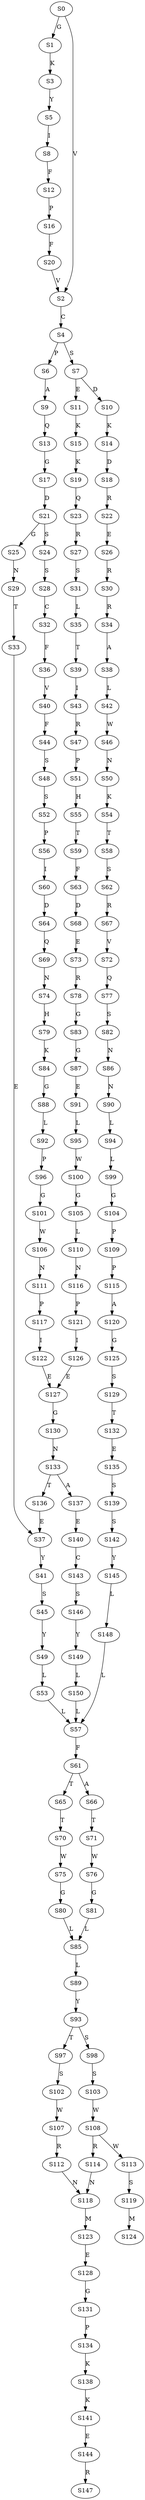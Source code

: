 strict digraph  {
	S0 -> S1 [ label = G ];
	S0 -> S2 [ label = V ];
	S1 -> S3 [ label = K ];
	S2 -> S4 [ label = C ];
	S3 -> S5 [ label = Y ];
	S4 -> S6 [ label = P ];
	S4 -> S7 [ label = S ];
	S5 -> S8 [ label = I ];
	S6 -> S9 [ label = A ];
	S7 -> S10 [ label = D ];
	S7 -> S11 [ label = E ];
	S8 -> S12 [ label = F ];
	S9 -> S13 [ label = Q ];
	S10 -> S14 [ label = K ];
	S11 -> S15 [ label = K ];
	S12 -> S16 [ label = P ];
	S13 -> S17 [ label = G ];
	S14 -> S18 [ label = D ];
	S15 -> S19 [ label = K ];
	S16 -> S20 [ label = F ];
	S17 -> S21 [ label = D ];
	S18 -> S22 [ label = R ];
	S19 -> S23 [ label = Q ];
	S20 -> S2 [ label = V ];
	S21 -> S24 [ label = S ];
	S21 -> S25 [ label = G ];
	S22 -> S26 [ label = E ];
	S23 -> S27 [ label = R ];
	S24 -> S28 [ label = S ];
	S25 -> S29 [ label = N ];
	S26 -> S30 [ label = R ];
	S27 -> S31 [ label = S ];
	S28 -> S32 [ label = C ];
	S29 -> S33 [ label = T ];
	S30 -> S34 [ label = R ];
	S31 -> S35 [ label = L ];
	S32 -> S36 [ label = F ];
	S33 -> S37 [ label = E ];
	S34 -> S38 [ label = A ];
	S35 -> S39 [ label = T ];
	S36 -> S40 [ label = V ];
	S37 -> S41 [ label = Y ];
	S38 -> S42 [ label = L ];
	S39 -> S43 [ label = I ];
	S40 -> S44 [ label = F ];
	S41 -> S45 [ label = S ];
	S42 -> S46 [ label = W ];
	S43 -> S47 [ label = R ];
	S44 -> S48 [ label = S ];
	S45 -> S49 [ label = Y ];
	S46 -> S50 [ label = N ];
	S47 -> S51 [ label = P ];
	S48 -> S52 [ label = S ];
	S49 -> S53 [ label = L ];
	S50 -> S54 [ label = K ];
	S51 -> S55 [ label = H ];
	S52 -> S56 [ label = P ];
	S53 -> S57 [ label = L ];
	S54 -> S58 [ label = T ];
	S55 -> S59 [ label = T ];
	S56 -> S60 [ label = I ];
	S57 -> S61 [ label = F ];
	S58 -> S62 [ label = S ];
	S59 -> S63 [ label = F ];
	S60 -> S64 [ label = D ];
	S61 -> S65 [ label = T ];
	S61 -> S66 [ label = A ];
	S62 -> S67 [ label = R ];
	S63 -> S68 [ label = D ];
	S64 -> S69 [ label = Q ];
	S65 -> S70 [ label = T ];
	S66 -> S71 [ label = T ];
	S67 -> S72 [ label = V ];
	S68 -> S73 [ label = E ];
	S69 -> S74 [ label = N ];
	S70 -> S75 [ label = W ];
	S71 -> S76 [ label = W ];
	S72 -> S77 [ label = Q ];
	S73 -> S78 [ label = R ];
	S74 -> S79 [ label = H ];
	S75 -> S80 [ label = G ];
	S76 -> S81 [ label = G ];
	S77 -> S82 [ label = S ];
	S78 -> S83 [ label = G ];
	S79 -> S84 [ label = K ];
	S80 -> S85 [ label = L ];
	S81 -> S85 [ label = L ];
	S82 -> S86 [ label = N ];
	S83 -> S87 [ label = G ];
	S84 -> S88 [ label = G ];
	S85 -> S89 [ label = L ];
	S86 -> S90 [ label = N ];
	S87 -> S91 [ label = E ];
	S88 -> S92 [ label = L ];
	S89 -> S93 [ label = Y ];
	S90 -> S94 [ label = L ];
	S91 -> S95 [ label = L ];
	S92 -> S96 [ label = P ];
	S93 -> S97 [ label = T ];
	S93 -> S98 [ label = S ];
	S94 -> S99 [ label = L ];
	S95 -> S100 [ label = W ];
	S96 -> S101 [ label = G ];
	S97 -> S102 [ label = S ];
	S98 -> S103 [ label = S ];
	S99 -> S104 [ label = G ];
	S100 -> S105 [ label = G ];
	S101 -> S106 [ label = W ];
	S102 -> S107 [ label = W ];
	S103 -> S108 [ label = W ];
	S104 -> S109 [ label = P ];
	S105 -> S110 [ label = L ];
	S106 -> S111 [ label = N ];
	S107 -> S112 [ label = R ];
	S108 -> S113 [ label = W ];
	S108 -> S114 [ label = R ];
	S109 -> S115 [ label = P ];
	S110 -> S116 [ label = N ];
	S111 -> S117 [ label = P ];
	S112 -> S118 [ label = N ];
	S113 -> S119 [ label = S ];
	S114 -> S118 [ label = N ];
	S115 -> S120 [ label = A ];
	S116 -> S121 [ label = P ];
	S117 -> S122 [ label = I ];
	S118 -> S123 [ label = M ];
	S119 -> S124 [ label = M ];
	S120 -> S125 [ label = G ];
	S121 -> S126 [ label = I ];
	S122 -> S127 [ label = E ];
	S123 -> S128 [ label = E ];
	S125 -> S129 [ label = S ];
	S126 -> S127 [ label = E ];
	S127 -> S130 [ label = G ];
	S128 -> S131 [ label = G ];
	S129 -> S132 [ label = T ];
	S130 -> S133 [ label = N ];
	S131 -> S134 [ label = P ];
	S132 -> S135 [ label = E ];
	S133 -> S136 [ label = T ];
	S133 -> S137 [ label = A ];
	S134 -> S138 [ label = K ];
	S135 -> S139 [ label = S ];
	S136 -> S37 [ label = E ];
	S137 -> S140 [ label = E ];
	S138 -> S141 [ label = K ];
	S139 -> S142 [ label = S ];
	S140 -> S143 [ label = C ];
	S141 -> S144 [ label = E ];
	S142 -> S145 [ label = Y ];
	S143 -> S146 [ label = S ];
	S144 -> S147 [ label = R ];
	S145 -> S148 [ label = L ];
	S146 -> S149 [ label = Y ];
	S148 -> S57 [ label = L ];
	S149 -> S150 [ label = L ];
	S150 -> S57 [ label = L ];
}
